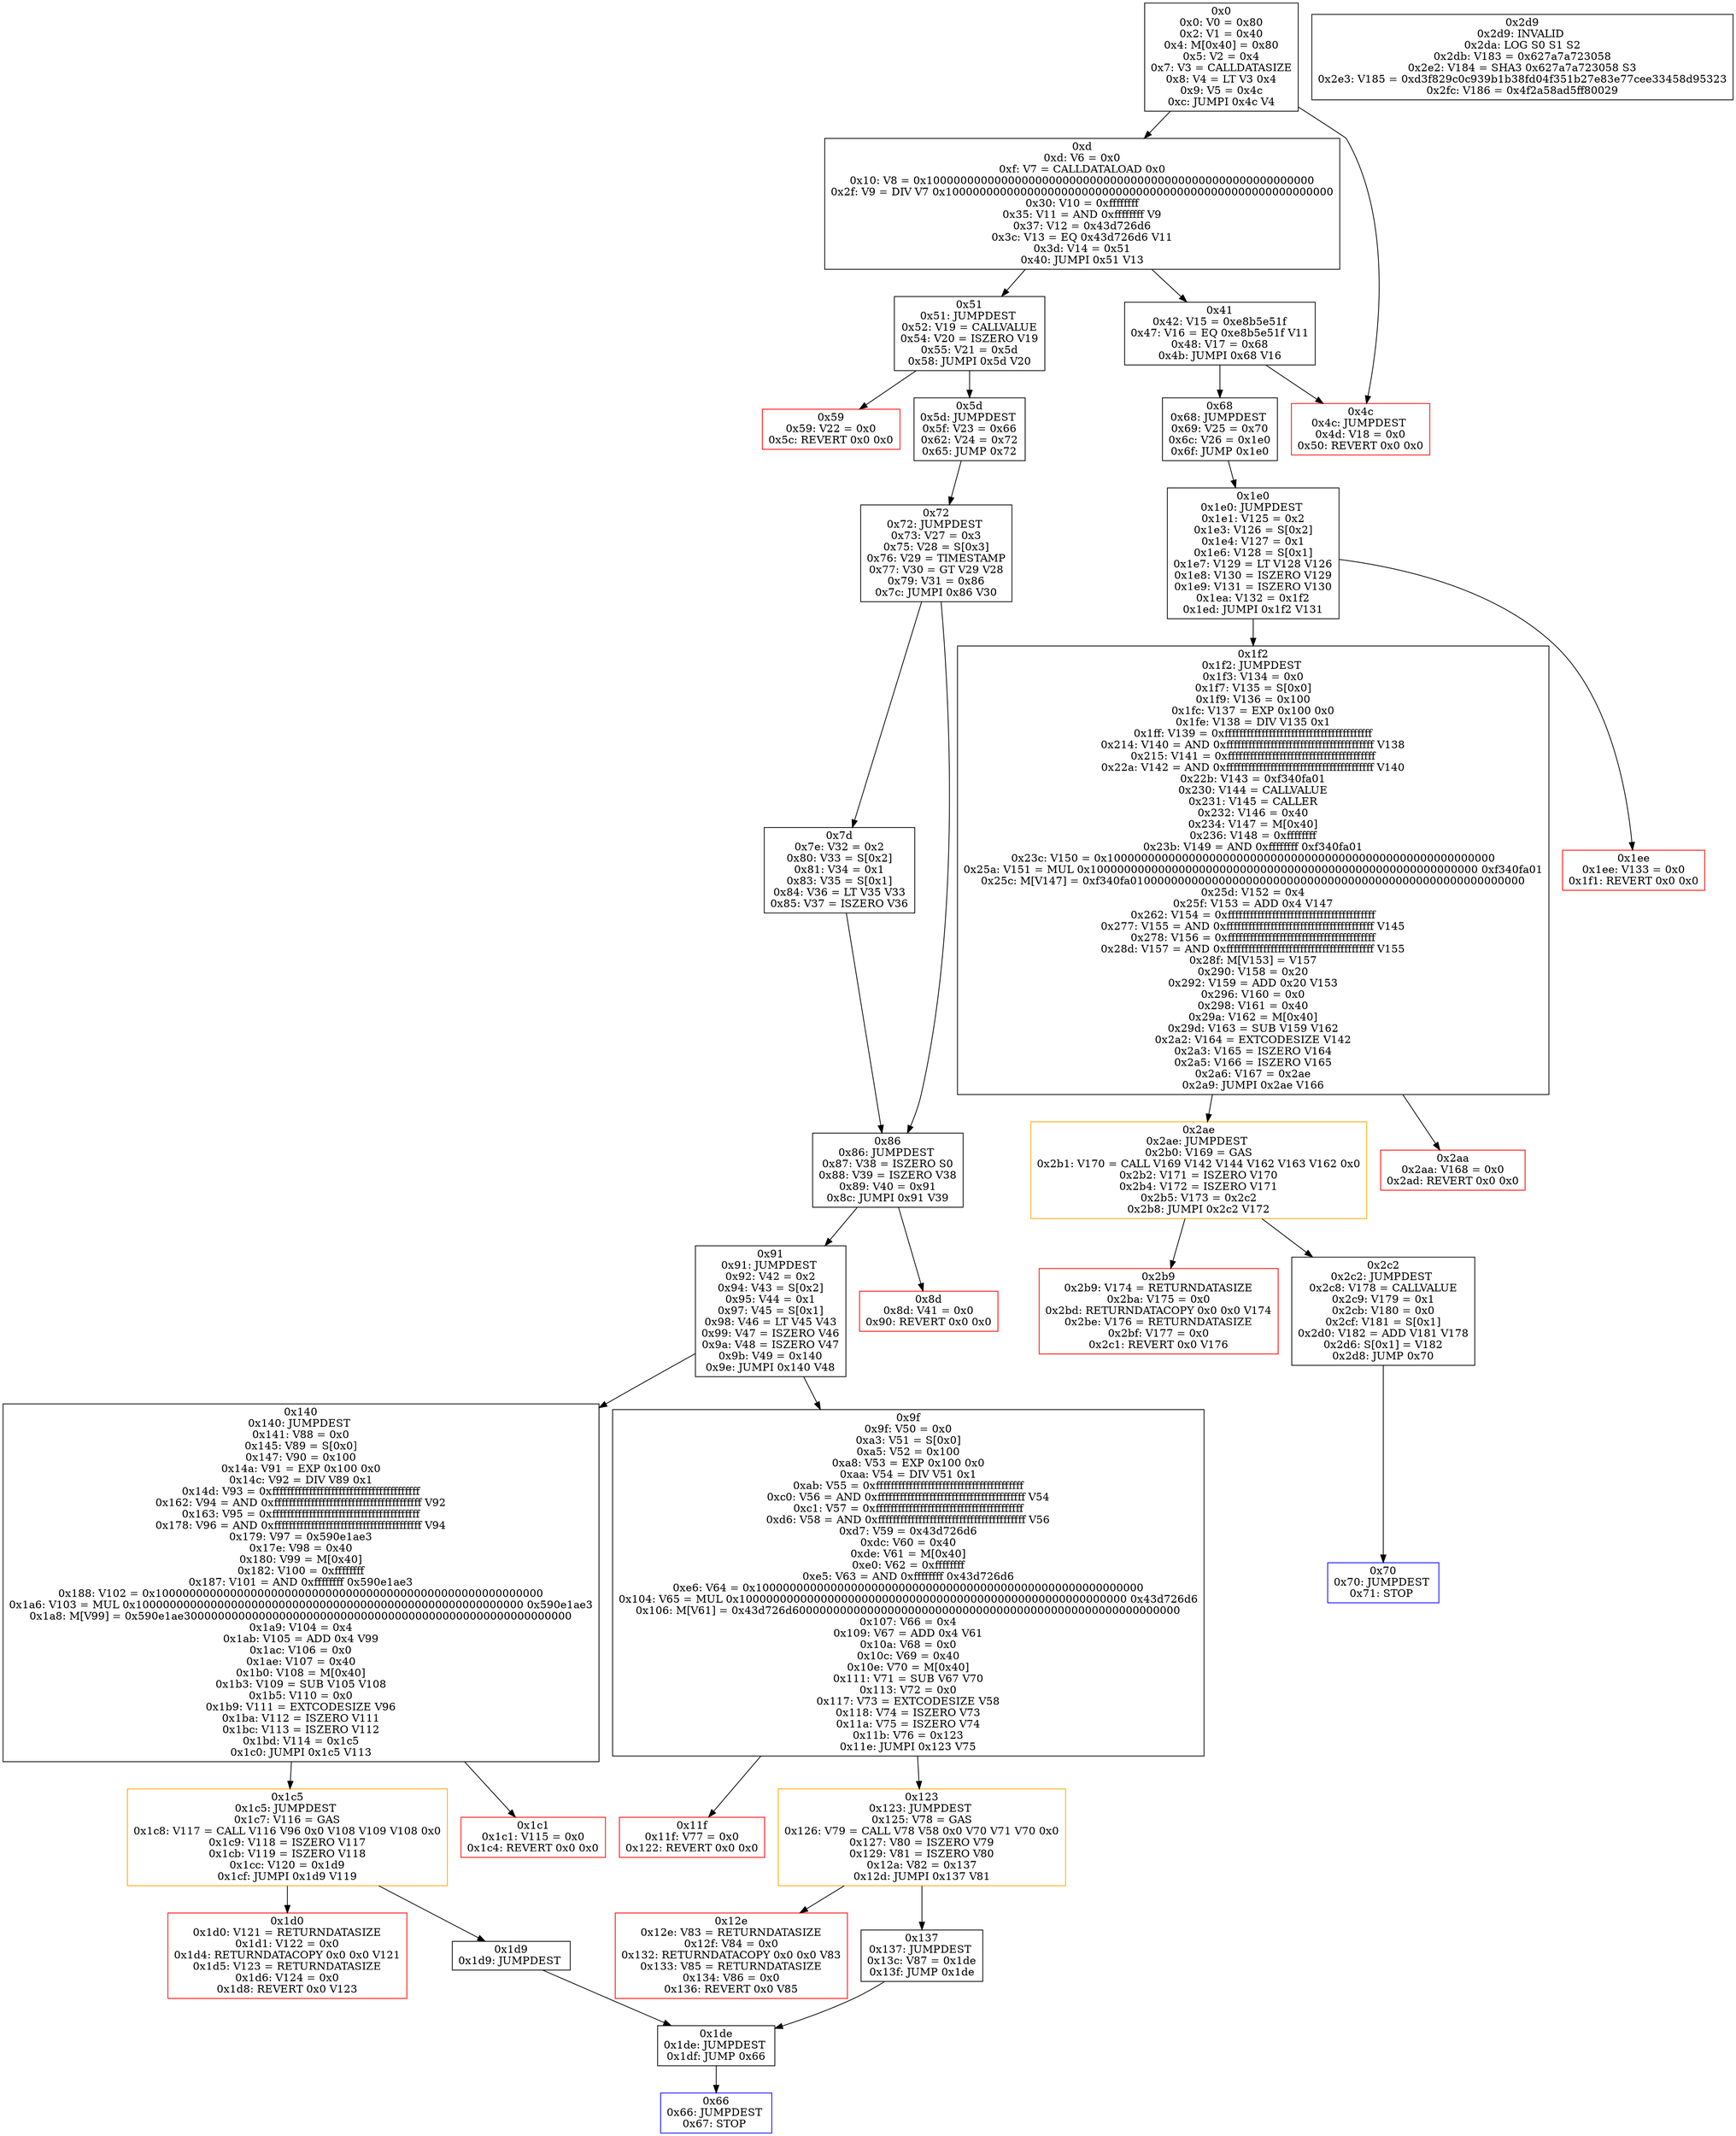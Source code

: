 digraph "./contract/crowdsale.bytecode" {
bgcolor=white;
"0x0" [color=black, label="0x0\n0x0: V0 = 0x80\n0x2: V1 = 0x40\n0x4: M[0x40] = 0x80\n0x5: V2 = 0x4\n0x7: V3 = CALLDATASIZE\n0x8: V4 = LT V3 0x4\n0x9: V5 = 0x4c\n0xc: JUMPI 0x4c V4\n", shape=box];
"0xd" [color=black, label="0xd\n0xd: V6 = 0x0\n0xf: V7 = CALLDATALOAD 0x0\n0x10: V8 = 0x100000000000000000000000000000000000000000000000000000000\n0x2f: V9 = DIV V7 0x100000000000000000000000000000000000000000000000000000000\n0x30: V10 = 0xffffffff\n0x35: V11 = AND 0xffffffff V9\n0x37: V12 = 0x43d726d6\n0x3c: V13 = EQ 0x43d726d6 V11\n0x3d: V14 = 0x51\n0x40: JUMPI 0x51 V13\n", shape=box];
"0x0" -> "0xd";
"0x4c" [color=red, label="0x4c\n0x4c: JUMPDEST \n0x4d: V18 = 0x0\n0x50: REVERT 0x0 0x0\n", shape=box];
"0x0" -> "0x4c";
"0x51" [color=black, label="0x51\n0x51: JUMPDEST \n0x52: V19 = CALLVALUE\n0x54: V20 = ISZERO V19\n0x55: V21 = 0x5d\n0x58: JUMPI 0x5d V20\n", shape=box];
"0xd" -> "0x51";
"0x41" [color=black, label="0x41\n0x42: V15 = 0xe8b5e51f\n0x47: V16 = EQ 0xe8b5e51f V11\n0x48: V17 = 0x68\n0x4b: JUMPI 0x68 V16\n", shape=box];
"0xd" -> "0x41";
"0x68" [color=black, label="0x68\n0x68: JUMPDEST \n0x69: V25 = 0x70\n0x6c: V26 = 0x1e0\n0x6f: JUMP 0x1e0\n", shape=box];
"0x41" -> "0x68";
"0x41" -> "0x4c";
"0x59" [color=red, label="0x59\n0x59: V22 = 0x0\n0x5c: REVERT 0x0 0x0\n", shape=box];
"0x51" -> "0x59";
"0x5d" [color=black, label="0x5d\n0x5d: JUMPDEST \n0x5f: V23 = 0x66\n0x62: V24 = 0x72\n0x65: JUMP 0x72\n", shape=box];
"0x51" -> "0x5d";
"0x72" [color=black, label="0x72\n0x72: JUMPDEST \n0x73: V27 = 0x3\n0x75: V28 = S[0x3]\n0x76: V29 = TIMESTAMP\n0x77: V30 = GT V29 V28\n0x79: V31 = 0x86\n0x7c: JUMPI 0x86 V30\n", shape=box];
"0x5d" -> "0x72";
"0x66" [color=blue, label="0x66\n0x66: JUMPDEST \n0x67: STOP \n", shape=box];
"0x1e0" [color=black, label="0x1e0\n0x1e0: JUMPDEST \n0x1e1: V125 = 0x2\n0x1e3: V126 = S[0x2]\n0x1e4: V127 = 0x1\n0x1e6: V128 = S[0x1]\n0x1e7: V129 = LT V128 V126\n0x1e8: V130 = ISZERO V129\n0x1e9: V131 = ISZERO V130\n0x1ea: V132 = 0x1f2\n0x1ed: JUMPI 0x1f2 V131\n", shape=box];
"0x68" -> "0x1e0";
"0x70" [color=blue, label="0x70\n0x70: JUMPDEST \n0x71: STOP \n", shape=box];
"0x7d" [color=black, label="0x7d\n0x7e: V32 = 0x2\n0x80: V33 = S[0x2]\n0x81: V34 = 0x1\n0x83: V35 = S[0x1]\n0x84: V36 = LT V35 V33\n0x85: V37 = ISZERO V36\n", shape=box];
"0x72" -> "0x7d";
"0x86" [color=black, label="0x86\n0x86: JUMPDEST \n0x87: V38 = ISZERO S0\n0x88: V39 = ISZERO V38\n0x89: V40 = 0x91\n0x8c: JUMPI 0x91 V39\n", shape=box];
"0x72" -> "0x86";
"0x7d" -> "0x86";
"0x91" [color=black, label="0x91\n0x91: JUMPDEST \n0x92: V42 = 0x2\n0x94: V43 = S[0x2]\n0x95: V44 = 0x1\n0x97: V45 = S[0x1]\n0x98: V46 = LT V45 V43\n0x99: V47 = ISZERO V46\n0x9a: V48 = ISZERO V47\n0x9b: V49 = 0x140\n0x9e: JUMPI 0x140 V48\n", shape=box];
"0x86" -> "0x91";
"0x8d" [color=red, label="0x8d\n0x8d: V41 = 0x0\n0x90: REVERT 0x0 0x0\n", shape=box];
"0x86" -> "0x8d";
"0x140" [color=black, label="0x140\n0x140: JUMPDEST \n0x141: V88 = 0x0\n0x145: V89 = S[0x0]\n0x147: V90 = 0x100\n0x14a: V91 = EXP 0x100 0x0\n0x14c: V92 = DIV V89 0x1\n0x14d: V93 = 0xffffffffffffffffffffffffffffffffffffffff\n0x162: V94 = AND 0xffffffffffffffffffffffffffffffffffffffff V92\n0x163: V95 = 0xffffffffffffffffffffffffffffffffffffffff\n0x178: V96 = AND 0xffffffffffffffffffffffffffffffffffffffff V94\n0x179: V97 = 0x590e1ae3\n0x17e: V98 = 0x40\n0x180: V99 = M[0x40]\n0x182: V100 = 0xffffffff\n0x187: V101 = AND 0xffffffff 0x590e1ae3\n0x188: V102 = 0x100000000000000000000000000000000000000000000000000000000\n0x1a6: V103 = MUL 0x100000000000000000000000000000000000000000000000000000000 0x590e1ae3\n0x1a8: M[V99] = 0x590e1ae300000000000000000000000000000000000000000000000000000000\n0x1a9: V104 = 0x4\n0x1ab: V105 = ADD 0x4 V99\n0x1ac: V106 = 0x0\n0x1ae: V107 = 0x40\n0x1b0: V108 = M[0x40]\n0x1b3: V109 = SUB V105 V108\n0x1b5: V110 = 0x0\n0x1b9: V111 = EXTCODESIZE V96\n0x1ba: V112 = ISZERO V111\n0x1bc: V113 = ISZERO V112\n0x1bd: V114 = 0x1c5\n0x1c0: JUMPI 0x1c5 V113\n", shape=box];
"0x91" -> "0x140";
"0x9f" [color=black, label="0x9f\n0x9f: V50 = 0x0\n0xa3: V51 = S[0x0]\n0xa5: V52 = 0x100\n0xa8: V53 = EXP 0x100 0x0\n0xaa: V54 = DIV V51 0x1\n0xab: V55 = 0xffffffffffffffffffffffffffffffffffffffff\n0xc0: V56 = AND 0xffffffffffffffffffffffffffffffffffffffff V54\n0xc1: V57 = 0xffffffffffffffffffffffffffffffffffffffff\n0xd6: V58 = AND 0xffffffffffffffffffffffffffffffffffffffff V56\n0xd7: V59 = 0x43d726d6\n0xdc: V60 = 0x40\n0xde: V61 = M[0x40]\n0xe0: V62 = 0xffffffff\n0xe5: V63 = AND 0xffffffff 0x43d726d6\n0xe6: V64 = 0x100000000000000000000000000000000000000000000000000000000\n0x104: V65 = MUL 0x100000000000000000000000000000000000000000000000000000000 0x43d726d6\n0x106: M[V61] = 0x43d726d600000000000000000000000000000000000000000000000000000000\n0x107: V66 = 0x4\n0x109: V67 = ADD 0x4 V61\n0x10a: V68 = 0x0\n0x10c: V69 = 0x40\n0x10e: V70 = M[0x40]\n0x111: V71 = SUB V67 V70\n0x113: V72 = 0x0\n0x117: V73 = EXTCODESIZE V58\n0x118: V74 = ISZERO V73\n0x11a: V75 = ISZERO V74\n0x11b: V76 = 0x123\n0x11e: JUMPI 0x123 V75\n", shape=box];
"0x91" -> "0x9f";
"0x11f" [color=red, label="0x11f\n0x11f: V77 = 0x0\n0x122: REVERT 0x0 0x0\n", shape=box];
"0x9f" -> "0x11f";
"0x123" [color=orange, label="0x123\n0x123: JUMPDEST \n0x125: V78 = GAS\n0x126: V79 = CALL V78 V58 0x0 V70 V71 V70 0x0\n0x127: V80 = ISZERO V79\n0x129: V81 = ISZERO V80\n0x12a: V82 = 0x137\n0x12d: JUMPI 0x137 V81\n", shape=box];
"0x9f" -> "0x123";
"0x12e" [color=red, label="0x12e\n0x12e: V83 = RETURNDATASIZE\n0x12f: V84 = 0x0\n0x132: RETURNDATACOPY 0x0 0x0 V83\n0x133: V85 = RETURNDATASIZE\n0x134: V86 = 0x0\n0x136: REVERT 0x0 V85\n", shape=box];
"0x123" -> "0x12e";
"0x137" [color=black, label="0x137\n0x137: JUMPDEST \n0x13c: V87 = 0x1de\n0x13f: JUMP 0x1de\n", shape=box];
"0x123" -> "0x137";
"0x1de" [color=black, label="0x1de\n0x1de: JUMPDEST \n0x1df: JUMP 0x66\n", shape=box];
"0x137" -> "0x1de";
"0x1c5" [color=orange, label="0x1c5\n0x1c5: JUMPDEST \n0x1c7: V116 = GAS\n0x1c8: V117 = CALL V116 V96 0x0 V108 V109 V108 0x0\n0x1c9: V118 = ISZERO V117\n0x1cb: V119 = ISZERO V118\n0x1cc: V120 = 0x1d9\n0x1cf: JUMPI 0x1d9 V119\n", shape=box];
"0x140" -> "0x1c5";
"0x1c1" [color=red, label="0x1c1\n0x1c1: V115 = 0x0\n0x1c4: REVERT 0x0 0x0\n", shape=box];
"0x140" -> "0x1c1";
"0x1d0" [color=red, label="0x1d0\n0x1d0: V121 = RETURNDATASIZE\n0x1d1: V122 = 0x0\n0x1d4: RETURNDATACOPY 0x0 0x0 V121\n0x1d5: V123 = RETURNDATASIZE\n0x1d6: V124 = 0x0\n0x1d8: REVERT 0x0 V123\n", shape=box];
"0x1c5" -> "0x1d0";
"0x1d9" [color=black, label="0x1d9\n0x1d9: JUMPDEST \n", shape=box];
"0x1c5" -> "0x1d9";
"0x1d9" -> "0x1de";
"0x1de" -> "0x66";
"0x1f2" [color=black, label="0x1f2\n0x1f2: JUMPDEST \n0x1f3: V134 = 0x0\n0x1f7: V135 = S[0x0]\n0x1f9: V136 = 0x100\n0x1fc: V137 = EXP 0x100 0x0\n0x1fe: V138 = DIV V135 0x1\n0x1ff: V139 = 0xffffffffffffffffffffffffffffffffffffffff\n0x214: V140 = AND 0xffffffffffffffffffffffffffffffffffffffff V138\n0x215: V141 = 0xffffffffffffffffffffffffffffffffffffffff\n0x22a: V142 = AND 0xffffffffffffffffffffffffffffffffffffffff V140\n0x22b: V143 = 0xf340fa01\n0x230: V144 = CALLVALUE\n0x231: V145 = CALLER\n0x232: V146 = 0x40\n0x234: V147 = M[0x40]\n0x236: V148 = 0xffffffff\n0x23b: V149 = AND 0xffffffff 0xf340fa01\n0x23c: V150 = 0x100000000000000000000000000000000000000000000000000000000\n0x25a: V151 = MUL 0x100000000000000000000000000000000000000000000000000000000 0xf340fa01\n0x25c: M[V147] = 0xf340fa0100000000000000000000000000000000000000000000000000000000\n0x25d: V152 = 0x4\n0x25f: V153 = ADD 0x4 V147\n0x262: V154 = 0xffffffffffffffffffffffffffffffffffffffff\n0x277: V155 = AND 0xffffffffffffffffffffffffffffffffffffffff V145\n0x278: V156 = 0xffffffffffffffffffffffffffffffffffffffff\n0x28d: V157 = AND 0xffffffffffffffffffffffffffffffffffffffff V155\n0x28f: M[V153] = V157\n0x290: V158 = 0x20\n0x292: V159 = ADD 0x20 V153\n0x296: V160 = 0x0\n0x298: V161 = 0x40\n0x29a: V162 = M[0x40]\n0x29d: V163 = SUB V159 V162\n0x2a2: V164 = EXTCODESIZE V142\n0x2a3: V165 = ISZERO V164\n0x2a5: V166 = ISZERO V165\n0x2a6: V167 = 0x2ae\n0x2a9: JUMPI 0x2ae V166\n", shape=box];
"0x1e0" -> "0x1f2";
"0x1ee" [color=red, label="0x1ee\n0x1ee: V133 = 0x0\n0x1f1: REVERT 0x0 0x0\n", shape=box];
"0x1e0" -> "0x1ee";
"0x2ae" [color=orange, label="0x2ae\n0x2ae: JUMPDEST \n0x2b0: V169 = GAS\n0x2b1: V170 = CALL V169 V142 V144 V162 V163 V162 0x0\n0x2b2: V171 = ISZERO V170\n0x2b4: V172 = ISZERO V171\n0x2b5: V173 = 0x2c2\n0x2b8: JUMPI 0x2c2 V172\n", shape=box];
"0x1f2" -> "0x2ae";
"0x2aa" [color=red, label="0x2aa\n0x2aa: V168 = 0x0\n0x2ad: REVERT 0x0 0x0\n", shape=box];
"0x1f2" -> "0x2aa";
"0x2b9" [color=red, label="0x2b9\n0x2b9: V174 = RETURNDATASIZE\n0x2ba: V175 = 0x0\n0x2bd: RETURNDATACOPY 0x0 0x0 V174\n0x2be: V176 = RETURNDATASIZE\n0x2bf: V177 = 0x0\n0x2c1: REVERT 0x0 V176\n", shape=box];
"0x2ae" -> "0x2b9";
"0x2c2" [color=black, label="0x2c2\n0x2c2: JUMPDEST \n0x2c8: V178 = CALLVALUE\n0x2c9: V179 = 0x1\n0x2cb: V180 = 0x0\n0x2cf: V181 = S[0x1]\n0x2d0: V182 = ADD V181 V178\n0x2d6: S[0x1] = V182\n0x2d8: JUMP 0x70\n", shape=box];
"0x2ae" -> "0x2c2";
"0x2c2" -> "0x70";
"0x2d9" [color=black, label="0x2d9\n0x2d9: INVALID \n0x2da: LOG S0 S1 S2\n0x2db: V183 = 0x627a7a723058\n0x2e2: V184 = SHA3 0x627a7a723058 S3\n0x2e3: V185 = 0xd3f829c0c939b1b38fd04f351b27e83e77cee33458d95323\n0x2fc: V186 = 0x4f2a58ad5ff80029\n", shape=box];
}

